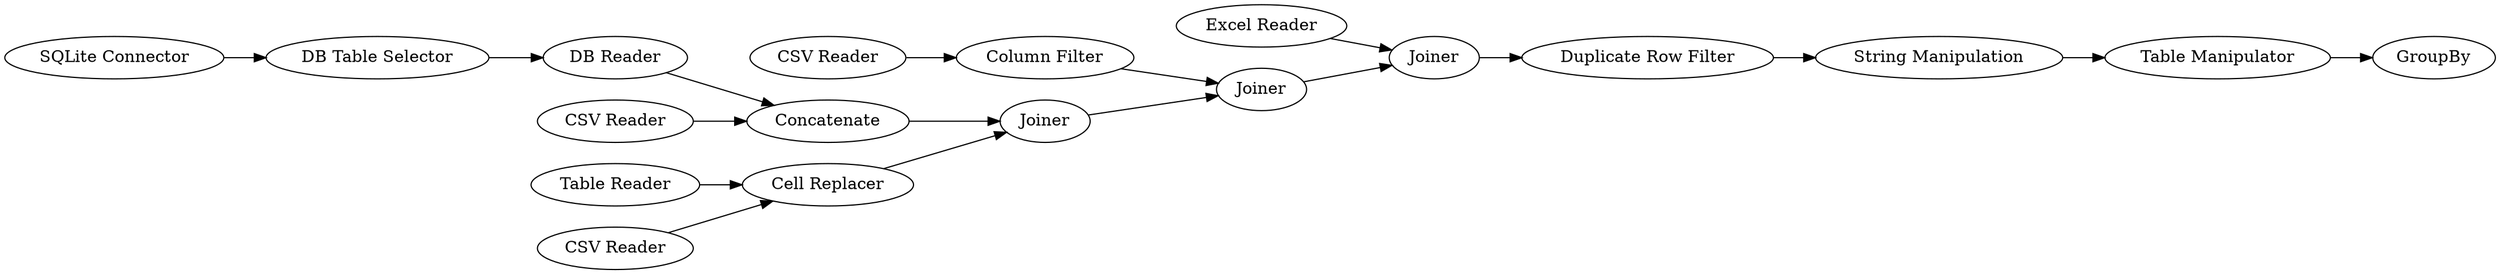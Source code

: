 digraph {
	"-9151105568028409327_256" [label="Excel Reader"]
	"-9151105568028409327_259" [label=Joiner]
	"-9151105568028409327_260" [label=Joiner]
	"-9151105568028409327_257" [label="Table Reader"]
	"-9151105568028409327_143" [label=Concatenate]
	"-9151105568028409327_255" [label="CSV Reader"]
	"-9151105568028409327_262" [label="Table Manipulator"]
	"-9151105568028409327_252" [label="Column Filter"]
	"-9151105568028409327_129" [label="Cell Replacer"]
	"-9151105568028409327_240" [label="String Manipulation"]
	"-9151105568028409327_248" [label="DB Table Selector"]
	"-9151105568028409327_246" [label="SQLite Connector"]
	"-9151105568028409327_247" [label="DB Reader"]
	"-9151105568028409327_258" [label=Joiner]
	"-9151105568028409327_261" [label=GroupBy]
	"-9151105568028409327_249" [label="Duplicate Row Filter"]
	"-9151105568028409327_254" [label="CSV Reader"]
	"-9151105568028409327_253" [label="CSV Reader"]
	"-9151105568028409327_248" -> "-9151105568028409327_247"
	"-9151105568028409327_254" -> "-9151105568028409327_129"
	"-9151105568028409327_262" -> "-9151105568028409327_261"
	"-9151105568028409327_240" -> "-9151105568028409327_262"
	"-9151105568028409327_255" -> "-9151105568028409327_252"
	"-9151105568028409327_259" -> "-9151105568028409327_260"
	"-9151105568028409327_253" -> "-9151105568028409327_143"
	"-9151105568028409327_257" -> "-9151105568028409327_129"
	"-9151105568028409327_129" -> "-9151105568028409327_258"
	"-9151105568028409327_256" -> "-9151105568028409327_260"
	"-9151105568028409327_143" -> "-9151105568028409327_258"
	"-9151105568028409327_246" -> "-9151105568028409327_248"
	"-9151105568028409327_249" -> "-9151105568028409327_240"
	"-9151105568028409327_247" -> "-9151105568028409327_143"
	"-9151105568028409327_252" -> "-9151105568028409327_259"
	"-9151105568028409327_260" -> "-9151105568028409327_249"
	"-9151105568028409327_258" -> "-9151105568028409327_259"
	rankdir=LR
}
